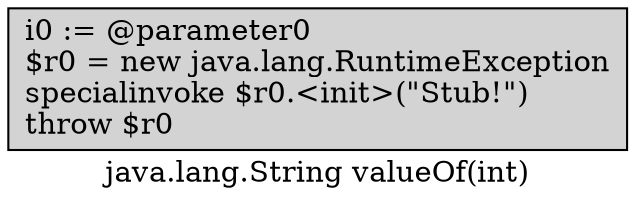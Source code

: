 digraph "java.lang.String valueOf(int)" {
    label="java.lang.String valueOf(int)";
    node [shape=box];
    "0" [style=filled,fillcolor=gray,style=filled,fillcolor=lightgray,label="i0 := @parameter0\l$r0 = new java.lang.RuntimeException\lspecialinvoke $r0.<init>(\"Stub!\")\lthrow $r0\l",];
}
